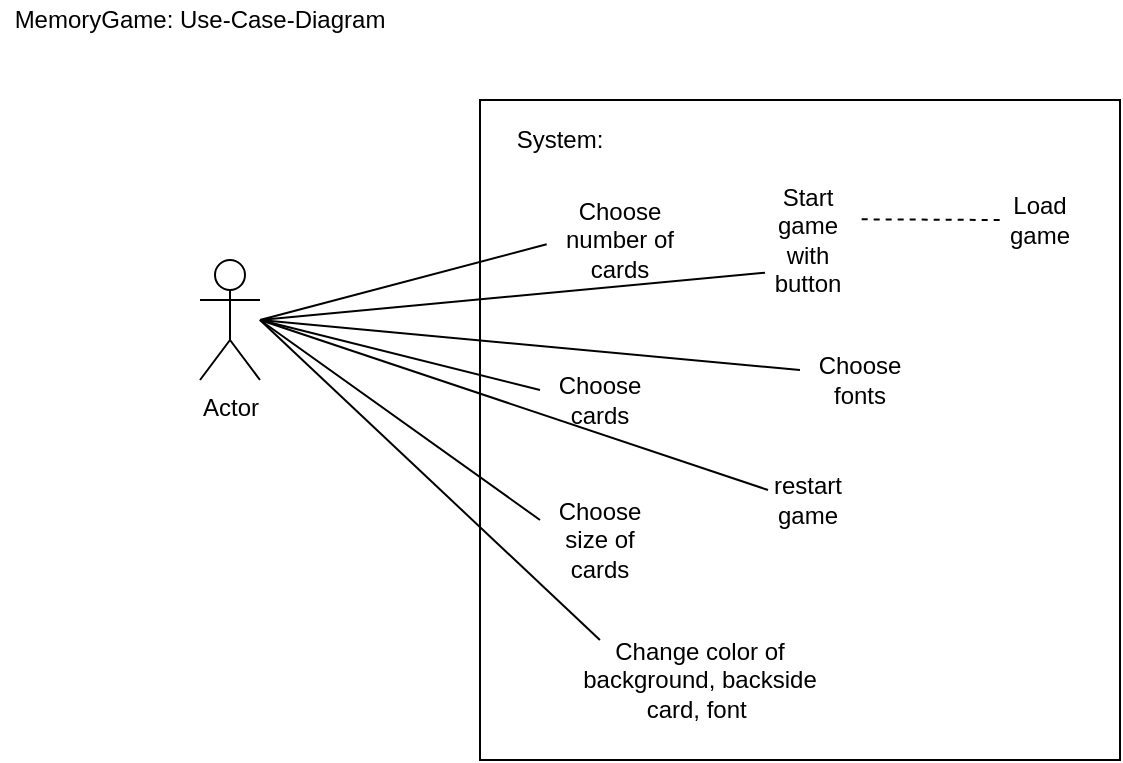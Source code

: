 <mxfile version="14.6.7" type="device"><diagram id="V1FTvaZZRUFP55dq9__9" name="Page-1"><mxGraphModel dx="1185" dy="762" grid="1" gridSize="10" guides="1" tooltips="1" connect="1" arrows="1" fold="1" page="1" pageScale="1" pageWidth="827" pageHeight="1169" math="0" shadow="0"><root><mxCell id="0"/><mxCell id="1" parent="0"/><mxCell id="u9hE3PlwHz8H_8-957f6-1" value="Actor" style="shape=umlActor;verticalLabelPosition=bottom;verticalAlign=top;html=1;outlineConnect=0;" vertex="1" parent="1"><mxGeometry x="130" y="230" width="30" height="60" as="geometry"/></mxCell><mxCell id="u9hE3PlwHz8H_8-957f6-2" value="MemoryGame: Use-Case-Diagram" style="text;html=1;strokeColor=none;fillColor=none;align=center;verticalAlign=middle;whiteSpace=wrap;rounded=0;" vertex="1" parent="1"><mxGeometry x="30" y="100" width="200" height="20" as="geometry"/></mxCell><mxCell id="u9hE3PlwHz8H_8-957f6-3" value="" style="rounded=0;whiteSpace=wrap;html=1;" vertex="1" parent="1"><mxGeometry x="270" y="150" width="320" height="330" as="geometry"/></mxCell><mxCell id="u9hE3PlwHz8H_8-957f6-4" value="System:" style="text;html=1;strokeColor=none;fillColor=none;align=center;verticalAlign=middle;whiteSpace=wrap;rounded=0;" vertex="1" parent="1"><mxGeometry x="290" y="160" width="40" height="20" as="geometry"/></mxCell><mxCell id="u9hE3PlwHz8H_8-957f6-7" value="Choose number of cards" style="text;html=1;strokeColor=none;fillColor=none;align=center;verticalAlign=middle;whiteSpace=wrap;rounded=0;" vertex="1" parent="1"><mxGeometry x="310" y="210" width="60" height="20" as="geometry"/></mxCell><mxCell id="u9hE3PlwHz8H_8-957f6-8" value="Start game with button" style="text;html=1;strokeColor=none;fillColor=none;align=center;verticalAlign=middle;whiteSpace=wrap;rounded=0;" vertex="1" parent="1"><mxGeometry x="414" y="210" width="40" height="20" as="geometry"/></mxCell><mxCell id="u9hE3PlwHz8H_8-957f6-10" value="Choose cards" style="text;html=1;strokeColor=none;fillColor=none;align=center;verticalAlign=middle;whiteSpace=wrap;rounded=0;" vertex="1" parent="1"><mxGeometry x="310" y="290" width="40" height="20" as="geometry"/></mxCell><mxCell id="u9hE3PlwHz8H_8-957f6-11" value="restart game" style="text;html=1;strokeColor=none;fillColor=none;align=center;verticalAlign=middle;whiteSpace=wrap;rounded=0;" vertex="1" parent="1"><mxGeometry x="414" y="340" width="40" height="20" as="geometry"/></mxCell><mxCell id="u9hE3PlwHz8H_8-957f6-13" value="Choose size of cards" style="text;html=1;strokeColor=none;fillColor=none;align=center;verticalAlign=middle;whiteSpace=wrap;rounded=0;" vertex="1" parent="1"><mxGeometry x="310" y="360" width="40" height="20" as="geometry"/></mxCell><mxCell id="u9hE3PlwHz8H_8-957f6-14" value="Choose fonts" style="text;html=1;strokeColor=none;fillColor=none;align=center;verticalAlign=middle;whiteSpace=wrap;rounded=0;" vertex="1" parent="1"><mxGeometry x="440" y="280" width="40" height="20" as="geometry"/></mxCell><mxCell id="u9hE3PlwHz8H_8-957f6-17" value="Change color of background, backside card, font&amp;nbsp;" style="text;html=1;strokeColor=none;fillColor=none;align=center;verticalAlign=middle;whiteSpace=wrap;rounded=0;" vertex="1" parent="1"><mxGeometry x="320" y="430" width="120" height="20" as="geometry"/></mxCell><mxCell id="u9hE3PlwHz8H_8-957f6-21" value="" style="endArrow=none;html=1;entryX=-0.111;entryY=0.608;entryDx=0;entryDy=0;entryPerimeter=0;" edge="1" parent="1" target="u9hE3PlwHz8H_8-957f6-7"><mxGeometry width="50" height="50" relative="1" as="geometry"><mxPoint x="160" y="260" as="sourcePoint"/><mxPoint x="210" y="210" as="targetPoint"/></mxGeometry></mxCell><mxCell id="u9hE3PlwHz8H_8-957f6-23" value="" style="endArrow=none;html=1;entryX=-0.037;entryY=1.317;entryDx=0;entryDy=0;entryPerimeter=0;" edge="1" parent="1" target="u9hE3PlwHz8H_8-957f6-8"><mxGeometry width="50" height="50" relative="1" as="geometry"><mxPoint x="160" y="260" as="sourcePoint"/><mxPoint x="210" y="210" as="targetPoint"/></mxGeometry></mxCell><mxCell id="u9hE3PlwHz8H_8-957f6-24" value="" style="endArrow=none;html=1;" edge="1" parent="1"><mxGeometry width="50" height="50" relative="1" as="geometry"><mxPoint x="160" y="260" as="sourcePoint"/><mxPoint x="430" y="285" as="targetPoint"/></mxGeometry></mxCell><mxCell id="u9hE3PlwHz8H_8-957f6-25" value="" style="endArrow=none;html=1;" edge="1" parent="1"><mxGeometry width="50" height="50" relative="1" as="geometry"><mxPoint x="160" y="260" as="sourcePoint"/><mxPoint x="300" y="295" as="targetPoint"/></mxGeometry></mxCell><mxCell id="u9hE3PlwHz8H_8-957f6-26" value="" style="endArrow=none;html=1;entryX=0;entryY=0.25;entryDx=0;entryDy=0;" edge="1" parent="1" target="u9hE3PlwHz8H_8-957f6-11"><mxGeometry width="50" height="50" relative="1" as="geometry"><mxPoint x="160" y="260" as="sourcePoint"/><mxPoint x="210" y="210" as="targetPoint"/></mxGeometry></mxCell><mxCell id="u9hE3PlwHz8H_8-957f6-27" value="" style="endArrow=none;html=1;" edge="1" parent="1"><mxGeometry width="50" height="50" relative="1" as="geometry"><mxPoint x="160" y="260" as="sourcePoint"/><mxPoint x="300" y="360" as="targetPoint"/></mxGeometry></mxCell><mxCell id="u9hE3PlwHz8H_8-957f6-28" value="" style="endArrow=none;html=1;entryX=0.083;entryY=-0.5;entryDx=0;entryDy=0;entryPerimeter=0;" edge="1" parent="1" target="u9hE3PlwHz8H_8-957f6-17"><mxGeometry width="50" height="50" relative="1" as="geometry"><mxPoint x="160" y="260" as="sourcePoint"/><mxPoint x="210" y="210" as="targetPoint"/></mxGeometry></mxCell><mxCell id="u9hE3PlwHz8H_8-957f6-29" value="Load game" style="text;html=1;strokeColor=none;fillColor=none;align=center;verticalAlign=middle;whiteSpace=wrap;rounded=0;" vertex="1" parent="1"><mxGeometry x="530" y="200" width="40" height="20" as="geometry"/></mxCell><mxCell id="u9hE3PlwHz8H_8-957f6-31" value="" style="endArrow=none;dashed=1;html=1;exitX=1.171;exitY=-0.017;exitDx=0;exitDy=0;exitPerimeter=0;" edge="1" parent="1" source="u9hE3PlwHz8H_8-957f6-8"><mxGeometry width="50" height="50" relative="1" as="geometry"><mxPoint x="470" y="210" as="sourcePoint"/><mxPoint x="530" y="210" as="targetPoint"/></mxGeometry></mxCell></root></mxGraphModel></diagram></mxfile>